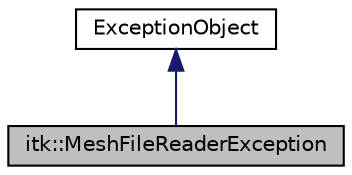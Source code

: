 digraph "itk::MeshFileReaderException"
{
 // LATEX_PDF_SIZE
  edge [fontname="Helvetica",fontsize="10",labelfontname="Helvetica",labelfontsize="10"];
  node [fontname="Helvetica",fontsize="10",shape=record];
  Node1 [label="itk::MeshFileReaderException",height=0.2,width=0.4,color="black", fillcolor="grey75", style="filled", fontcolor="black",tooltip="Base exception class for IO conflicts."];
  Node2 -> Node1 [dir="back",color="midnightblue",fontsize="10",style="solid",fontname="Helvetica"];
  Node2 [label="ExceptionObject",height=0.2,width=0.4,color="black", fillcolor="white", style="filled",tooltip=" "];
}

